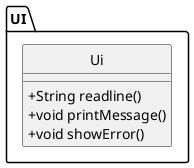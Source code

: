 @startuml

hide circle
skinparam ClassAttributeIconSize 0

package UI {
    Class Ui {
        + String readline()
        + void printMessage()
        + void showError()
    }
}

@enduml